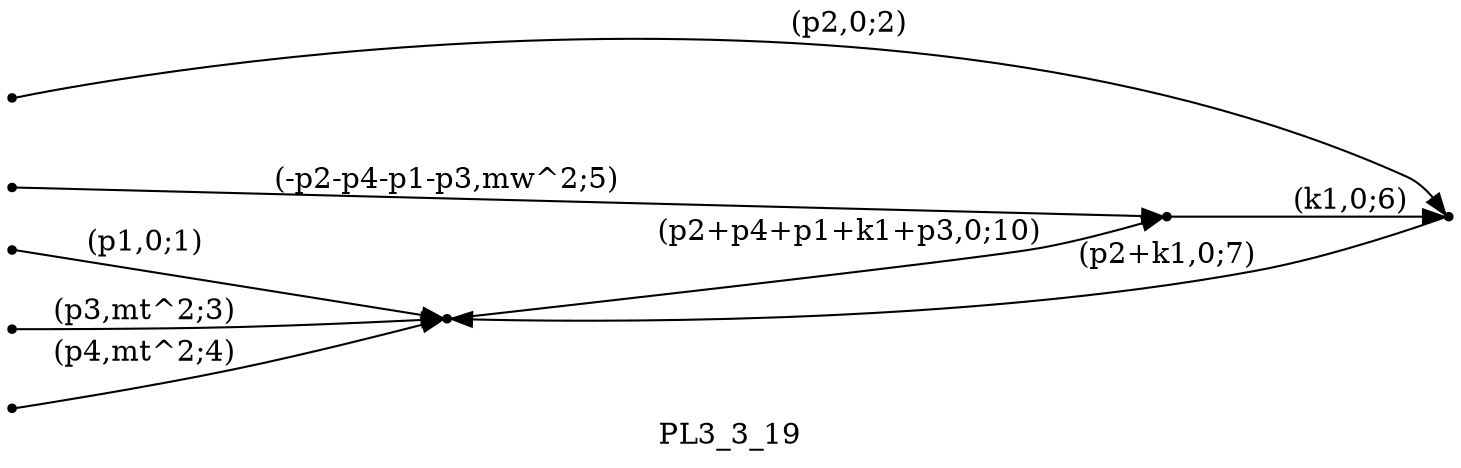 digraph PL3_3_19 {
  label="PL3_3_19";
  rankdir="LR";
  subgraph edges {
    -1 -> 3 [label="(p1,0;1)"];
    -2 -> 1 [label="(p2,0;2)"];
    -3 -> 3 [label="(p3,mt^2;3)"];
    -4 -> 3 [label="(p4,mt^2;4)"];
    -5 -> 2 [label="(-p2-p4-p1-p3,mw^2;5)"];
    2 -> 1 [label="(k1,0;6)"];
    1 -> 3 [label="(p2+k1,0;7)"];
    3 -> 2 [label="(p2+p4+p1+k1+p3,0;10)"];
  }
  subgraph incoming { rank="source"; -1; -2; -3; -4; -5; }
-5 [shape=point];
-4 [shape=point];
-3 [shape=point];
-2 [shape=point];
-1 [shape=point];
1 [shape=point];
2 [shape=point];
3 [shape=point];
}

